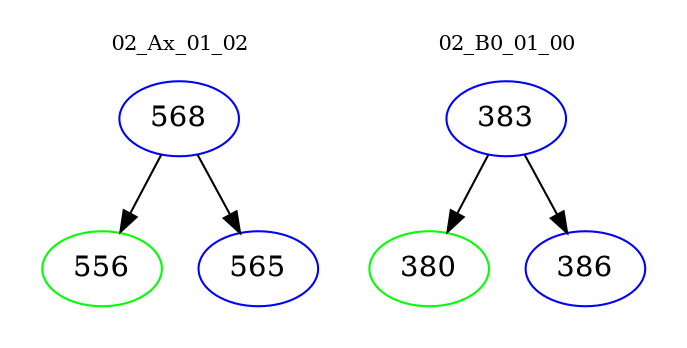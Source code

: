 digraph{
subgraph cluster_0 {
color = white
label = "02_Ax_01_02";
fontsize=10;
T0_568 [label="568", color="blue"]
T0_568 -> T0_556 [color="black"]
T0_556 [label="556", color="green"]
T0_568 -> T0_565 [color="black"]
T0_565 [label="565", color="blue"]
}
subgraph cluster_1 {
color = white
label = "02_B0_01_00";
fontsize=10;
T1_383 [label="383", color="blue"]
T1_383 -> T1_380 [color="black"]
T1_380 [label="380", color="green"]
T1_383 -> T1_386 [color="black"]
T1_386 [label="386", color="blue"]
}
}
